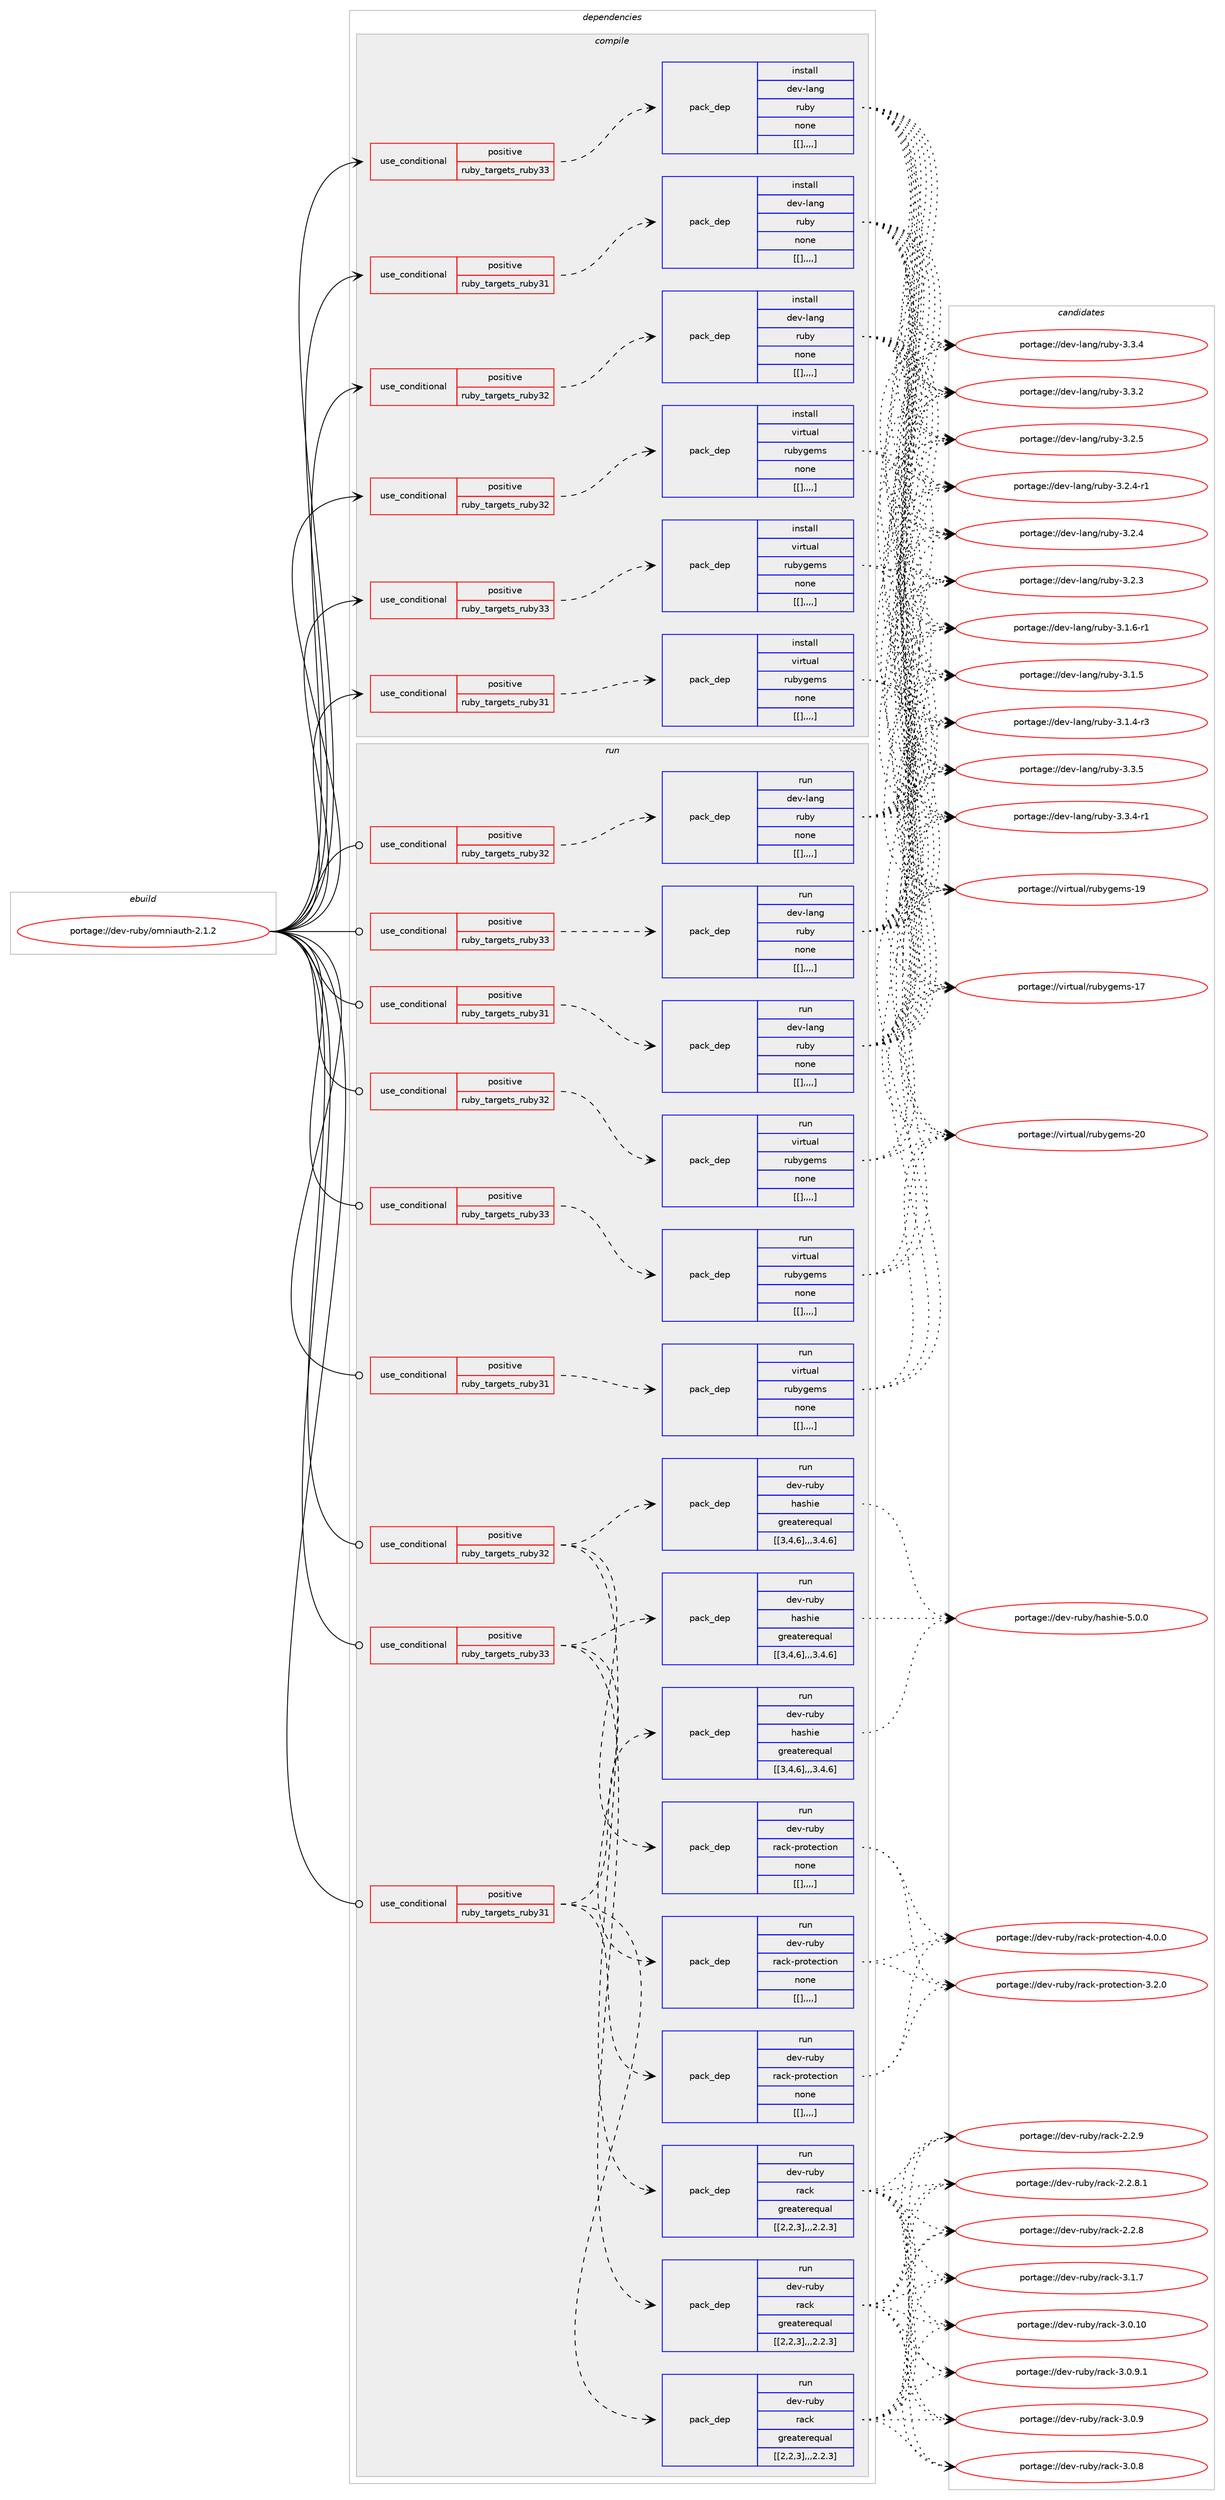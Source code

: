 digraph prolog {

# *************
# Graph options
# *************

newrank=true;
concentrate=true;
compound=true;
graph [rankdir=LR,fontname=Helvetica,fontsize=10,ranksep=1.5];#, ranksep=2.5, nodesep=0.2];
edge  [arrowhead=vee];
node  [fontname=Helvetica,fontsize=10];

# **********
# The ebuild
# **********

subgraph cluster_leftcol {
color=gray;
label=<<i>ebuild</i>>;
id [label="portage://dev-ruby/omniauth-2.1.2", color=red, width=4, href="../dev-ruby/omniauth-2.1.2.svg"];
}

# ****************
# The dependencies
# ****************

subgraph cluster_midcol {
color=gray;
label=<<i>dependencies</i>>;
subgraph cluster_compile {
fillcolor="#eeeeee";
style=filled;
label=<<i>compile</i>>;
subgraph cond53482 {
dependency196079 [label=<<TABLE BORDER="0" CELLBORDER="1" CELLSPACING="0" CELLPADDING="4"><TR><TD ROWSPAN="3" CELLPADDING="10">use_conditional</TD></TR><TR><TD>positive</TD></TR><TR><TD>ruby_targets_ruby31</TD></TR></TABLE>>, shape=none, color=red];
subgraph pack141252 {
dependency196080 [label=<<TABLE BORDER="0" CELLBORDER="1" CELLSPACING="0" CELLPADDING="4" WIDTH="220"><TR><TD ROWSPAN="6" CELLPADDING="30">pack_dep</TD></TR><TR><TD WIDTH="110">install</TD></TR><TR><TD>dev-lang</TD></TR><TR><TD>ruby</TD></TR><TR><TD>none</TD></TR><TR><TD>[[],,,,]</TD></TR></TABLE>>, shape=none, color=blue];
}
dependency196079:e -> dependency196080:w [weight=20,style="dashed",arrowhead="vee"];
}
id:e -> dependency196079:w [weight=20,style="solid",arrowhead="vee"];
subgraph cond53483 {
dependency196081 [label=<<TABLE BORDER="0" CELLBORDER="1" CELLSPACING="0" CELLPADDING="4"><TR><TD ROWSPAN="3" CELLPADDING="10">use_conditional</TD></TR><TR><TD>positive</TD></TR><TR><TD>ruby_targets_ruby31</TD></TR></TABLE>>, shape=none, color=red];
subgraph pack141253 {
dependency196082 [label=<<TABLE BORDER="0" CELLBORDER="1" CELLSPACING="0" CELLPADDING="4" WIDTH="220"><TR><TD ROWSPAN="6" CELLPADDING="30">pack_dep</TD></TR><TR><TD WIDTH="110">install</TD></TR><TR><TD>virtual</TD></TR><TR><TD>rubygems</TD></TR><TR><TD>none</TD></TR><TR><TD>[[],,,,]</TD></TR></TABLE>>, shape=none, color=blue];
}
dependency196081:e -> dependency196082:w [weight=20,style="dashed",arrowhead="vee"];
}
id:e -> dependency196081:w [weight=20,style="solid",arrowhead="vee"];
subgraph cond53484 {
dependency196083 [label=<<TABLE BORDER="0" CELLBORDER="1" CELLSPACING="0" CELLPADDING="4"><TR><TD ROWSPAN="3" CELLPADDING="10">use_conditional</TD></TR><TR><TD>positive</TD></TR><TR><TD>ruby_targets_ruby32</TD></TR></TABLE>>, shape=none, color=red];
subgraph pack141254 {
dependency196084 [label=<<TABLE BORDER="0" CELLBORDER="1" CELLSPACING="0" CELLPADDING="4" WIDTH="220"><TR><TD ROWSPAN="6" CELLPADDING="30">pack_dep</TD></TR><TR><TD WIDTH="110">install</TD></TR><TR><TD>dev-lang</TD></TR><TR><TD>ruby</TD></TR><TR><TD>none</TD></TR><TR><TD>[[],,,,]</TD></TR></TABLE>>, shape=none, color=blue];
}
dependency196083:e -> dependency196084:w [weight=20,style="dashed",arrowhead="vee"];
}
id:e -> dependency196083:w [weight=20,style="solid",arrowhead="vee"];
subgraph cond53485 {
dependency196085 [label=<<TABLE BORDER="0" CELLBORDER="1" CELLSPACING="0" CELLPADDING="4"><TR><TD ROWSPAN="3" CELLPADDING="10">use_conditional</TD></TR><TR><TD>positive</TD></TR><TR><TD>ruby_targets_ruby32</TD></TR></TABLE>>, shape=none, color=red];
subgraph pack141255 {
dependency196086 [label=<<TABLE BORDER="0" CELLBORDER="1" CELLSPACING="0" CELLPADDING="4" WIDTH="220"><TR><TD ROWSPAN="6" CELLPADDING="30">pack_dep</TD></TR><TR><TD WIDTH="110">install</TD></TR><TR><TD>virtual</TD></TR><TR><TD>rubygems</TD></TR><TR><TD>none</TD></TR><TR><TD>[[],,,,]</TD></TR></TABLE>>, shape=none, color=blue];
}
dependency196085:e -> dependency196086:w [weight=20,style="dashed",arrowhead="vee"];
}
id:e -> dependency196085:w [weight=20,style="solid",arrowhead="vee"];
subgraph cond53486 {
dependency196087 [label=<<TABLE BORDER="0" CELLBORDER="1" CELLSPACING="0" CELLPADDING="4"><TR><TD ROWSPAN="3" CELLPADDING="10">use_conditional</TD></TR><TR><TD>positive</TD></TR><TR><TD>ruby_targets_ruby33</TD></TR></TABLE>>, shape=none, color=red];
subgraph pack141256 {
dependency196088 [label=<<TABLE BORDER="0" CELLBORDER="1" CELLSPACING="0" CELLPADDING="4" WIDTH="220"><TR><TD ROWSPAN="6" CELLPADDING="30">pack_dep</TD></TR><TR><TD WIDTH="110">install</TD></TR><TR><TD>dev-lang</TD></TR><TR><TD>ruby</TD></TR><TR><TD>none</TD></TR><TR><TD>[[],,,,]</TD></TR></TABLE>>, shape=none, color=blue];
}
dependency196087:e -> dependency196088:w [weight=20,style="dashed",arrowhead="vee"];
}
id:e -> dependency196087:w [weight=20,style="solid",arrowhead="vee"];
subgraph cond53487 {
dependency196089 [label=<<TABLE BORDER="0" CELLBORDER="1" CELLSPACING="0" CELLPADDING="4"><TR><TD ROWSPAN="3" CELLPADDING="10">use_conditional</TD></TR><TR><TD>positive</TD></TR><TR><TD>ruby_targets_ruby33</TD></TR></TABLE>>, shape=none, color=red];
subgraph pack141257 {
dependency196090 [label=<<TABLE BORDER="0" CELLBORDER="1" CELLSPACING="0" CELLPADDING="4" WIDTH="220"><TR><TD ROWSPAN="6" CELLPADDING="30">pack_dep</TD></TR><TR><TD WIDTH="110">install</TD></TR><TR><TD>virtual</TD></TR><TR><TD>rubygems</TD></TR><TR><TD>none</TD></TR><TR><TD>[[],,,,]</TD></TR></TABLE>>, shape=none, color=blue];
}
dependency196089:e -> dependency196090:w [weight=20,style="dashed",arrowhead="vee"];
}
id:e -> dependency196089:w [weight=20,style="solid",arrowhead="vee"];
}
subgraph cluster_compileandrun {
fillcolor="#eeeeee";
style=filled;
label=<<i>compile and run</i>>;
}
subgraph cluster_run {
fillcolor="#eeeeee";
style=filled;
label=<<i>run</i>>;
subgraph cond53488 {
dependency196091 [label=<<TABLE BORDER="0" CELLBORDER="1" CELLSPACING="0" CELLPADDING="4"><TR><TD ROWSPAN="3" CELLPADDING="10">use_conditional</TD></TR><TR><TD>positive</TD></TR><TR><TD>ruby_targets_ruby31</TD></TR></TABLE>>, shape=none, color=red];
subgraph pack141258 {
dependency196092 [label=<<TABLE BORDER="0" CELLBORDER="1" CELLSPACING="0" CELLPADDING="4" WIDTH="220"><TR><TD ROWSPAN="6" CELLPADDING="30">pack_dep</TD></TR><TR><TD WIDTH="110">run</TD></TR><TR><TD>dev-lang</TD></TR><TR><TD>ruby</TD></TR><TR><TD>none</TD></TR><TR><TD>[[],,,,]</TD></TR></TABLE>>, shape=none, color=blue];
}
dependency196091:e -> dependency196092:w [weight=20,style="dashed",arrowhead="vee"];
}
id:e -> dependency196091:w [weight=20,style="solid",arrowhead="odot"];
subgraph cond53489 {
dependency196093 [label=<<TABLE BORDER="0" CELLBORDER="1" CELLSPACING="0" CELLPADDING="4"><TR><TD ROWSPAN="3" CELLPADDING="10">use_conditional</TD></TR><TR><TD>positive</TD></TR><TR><TD>ruby_targets_ruby31</TD></TR></TABLE>>, shape=none, color=red];
subgraph pack141259 {
dependency196094 [label=<<TABLE BORDER="0" CELLBORDER="1" CELLSPACING="0" CELLPADDING="4" WIDTH="220"><TR><TD ROWSPAN="6" CELLPADDING="30">pack_dep</TD></TR><TR><TD WIDTH="110">run</TD></TR><TR><TD>dev-ruby</TD></TR><TR><TD>rack</TD></TR><TR><TD>greaterequal</TD></TR><TR><TD>[[2,2,3],,,2.2.3]</TD></TR></TABLE>>, shape=none, color=blue];
}
dependency196093:e -> dependency196094:w [weight=20,style="dashed",arrowhead="vee"];
subgraph pack141260 {
dependency196095 [label=<<TABLE BORDER="0" CELLBORDER="1" CELLSPACING="0" CELLPADDING="4" WIDTH="220"><TR><TD ROWSPAN="6" CELLPADDING="30">pack_dep</TD></TR><TR><TD WIDTH="110">run</TD></TR><TR><TD>dev-ruby</TD></TR><TR><TD>rack-protection</TD></TR><TR><TD>none</TD></TR><TR><TD>[[],,,,]</TD></TR></TABLE>>, shape=none, color=blue];
}
dependency196093:e -> dependency196095:w [weight=20,style="dashed",arrowhead="vee"];
subgraph pack141261 {
dependency196096 [label=<<TABLE BORDER="0" CELLBORDER="1" CELLSPACING="0" CELLPADDING="4" WIDTH="220"><TR><TD ROWSPAN="6" CELLPADDING="30">pack_dep</TD></TR><TR><TD WIDTH="110">run</TD></TR><TR><TD>dev-ruby</TD></TR><TR><TD>hashie</TD></TR><TR><TD>greaterequal</TD></TR><TR><TD>[[3,4,6],,,3.4.6]</TD></TR></TABLE>>, shape=none, color=blue];
}
dependency196093:e -> dependency196096:w [weight=20,style="dashed",arrowhead="vee"];
}
id:e -> dependency196093:w [weight=20,style="solid",arrowhead="odot"];
subgraph cond53490 {
dependency196097 [label=<<TABLE BORDER="0" CELLBORDER="1" CELLSPACING="0" CELLPADDING="4"><TR><TD ROWSPAN="3" CELLPADDING="10">use_conditional</TD></TR><TR><TD>positive</TD></TR><TR><TD>ruby_targets_ruby31</TD></TR></TABLE>>, shape=none, color=red];
subgraph pack141262 {
dependency196098 [label=<<TABLE BORDER="0" CELLBORDER="1" CELLSPACING="0" CELLPADDING="4" WIDTH="220"><TR><TD ROWSPAN="6" CELLPADDING="30">pack_dep</TD></TR><TR><TD WIDTH="110">run</TD></TR><TR><TD>virtual</TD></TR><TR><TD>rubygems</TD></TR><TR><TD>none</TD></TR><TR><TD>[[],,,,]</TD></TR></TABLE>>, shape=none, color=blue];
}
dependency196097:e -> dependency196098:w [weight=20,style="dashed",arrowhead="vee"];
}
id:e -> dependency196097:w [weight=20,style="solid",arrowhead="odot"];
subgraph cond53491 {
dependency196099 [label=<<TABLE BORDER="0" CELLBORDER="1" CELLSPACING="0" CELLPADDING="4"><TR><TD ROWSPAN="3" CELLPADDING="10">use_conditional</TD></TR><TR><TD>positive</TD></TR><TR><TD>ruby_targets_ruby32</TD></TR></TABLE>>, shape=none, color=red];
subgraph pack141263 {
dependency196100 [label=<<TABLE BORDER="0" CELLBORDER="1" CELLSPACING="0" CELLPADDING="4" WIDTH="220"><TR><TD ROWSPAN="6" CELLPADDING="30">pack_dep</TD></TR><TR><TD WIDTH="110">run</TD></TR><TR><TD>dev-lang</TD></TR><TR><TD>ruby</TD></TR><TR><TD>none</TD></TR><TR><TD>[[],,,,]</TD></TR></TABLE>>, shape=none, color=blue];
}
dependency196099:e -> dependency196100:w [weight=20,style="dashed",arrowhead="vee"];
}
id:e -> dependency196099:w [weight=20,style="solid",arrowhead="odot"];
subgraph cond53492 {
dependency196101 [label=<<TABLE BORDER="0" CELLBORDER="1" CELLSPACING="0" CELLPADDING="4"><TR><TD ROWSPAN="3" CELLPADDING="10">use_conditional</TD></TR><TR><TD>positive</TD></TR><TR><TD>ruby_targets_ruby32</TD></TR></TABLE>>, shape=none, color=red];
subgraph pack141264 {
dependency196102 [label=<<TABLE BORDER="0" CELLBORDER="1" CELLSPACING="0" CELLPADDING="4" WIDTH="220"><TR><TD ROWSPAN="6" CELLPADDING="30">pack_dep</TD></TR><TR><TD WIDTH="110">run</TD></TR><TR><TD>dev-ruby</TD></TR><TR><TD>rack</TD></TR><TR><TD>greaterequal</TD></TR><TR><TD>[[2,2,3],,,2.2.3]</TD></TR></TABLE>>, shape=none, color=blue];
}
dependency196101:e -> dependency196102:w [weight=20,style="dashed",arrowhead="vee"];
subgraph pack141265 {
dependency196103 [label=<<TABLE BORDER="0" CELLBORDER="1" CELLSPACING="0" CELLPADDING="4" WIDTH="220"><TR><TD ROWSPAN="6" CELLPADDING="30">pack_dep</TD></TR><TR><TD WIDTH="110">run</TD></TR><TR><TD>dev-ruby</TD></TR><TR><TD>rack-protection</TD></TR><TR><TD>none</TD></TR><TR><TD>[[],,,,]</TD></TR></TABLE>>, shape=none, color=blue];
}
dependency196101:e -> dependency196103:w [weight=20,style="dashed",arrowhead="vee"];
subgraph pack141266 {
dependency196104 [label=<<TABLE BORDER="0" CELLBORDER="1" CELLSPACING="0" CELLPADDING="4" WIDTH="220"><TR><TD ROWSPAN="6" CELLPADDING="30">pack_dep</TD></TR><TR><TD WIDTH="110">run</TD></TR><TR><TD>dev-ruby</TD></TR><TR><TD>hashie</TD></TR><TR><TD>greaterequal</TD></TR><TR><TD>[[3,4,6],,,3.4.6]</TD></TR></TABLE>>, shape=none, color=blue];
}
dependency196101:e -> dependency196104:w [weight=20,style="dashed",arrowhead="vee"];
}
id:e -> dependency196101:w [weight=20,style="solid",arrowhead="odot"];
subgraph cond53493 {
dependency196105 [label=<<TABLE BORDER="0" CELLBORDER="1" CELLSPACING="0" CELLPADDING="4"><TR><TD ROWSPAN="3" CELLPADDING="10">use_conditional</TD></TR><TR><TD>positive</TD></TR><TR><TD>ruby_targets_ruby32</TD></TR></TABLE>>, shape=none, color=red];
subgraph pack141267 {
dependency196106 [label=<<TABLE BORDER="0" CELLBORDER="1" CELLSPACING="0" CELLPADDING="4" WIDTH="220"><TR><TD ROWSPAN="6" CELLPADDING="30">pack_dep</TD></TR><TR><TD WIDTH="110">run</TD></TR><TR><TD>virtual</TD></TR><TR><TD>rubygems</TD></TR><TR><TD>none</TD></TR><TR><TD>[[],,,,]</TD></TR></TABLE>>, shape=none, color=blue];
}
dependency196105:e -> dependency196106:w [weight=20,style="dashed",arrowhead="vee"];
}
id:e -> dependency196105:w [weight=20,style="solid",arrowhead="odot"];
subgraph cond53494 {
dependency196107 [label=<<TABLE BORDER="0" CELLBORDER="1" CELLSPACING="0" CELLPADDING="4"><TR><TD ROWSPAN="3" CELLPADDING="10">use_conditional</TD></TR><TR><TD>positive</TD></TR><TR><TD>ruby_targets_ruby33</TD></TR></TABLE>>, shape=none, color=red];
subgraph pack141268 {
dependency196108 [label=<<TABLE BORDER="0" CELLBORDER="1" CELLSPACING="0" CELLPADDING="4" WIDTH="220"><TR><TD ROWSPAN="6" CELLPADDING="30">pack_dep</TD></TR><TR><TD WIDTH="110">run</TD></TR><TR><TD>dev-lang</TD></TR><TR><TD>ruby</TD></TR><TR><TD>none</TD></TR><TR><TD>[[],,,,]</TD></TR></TABLE>>, shape=none, color=blue];
}
dependency196107:e -> dependency196108:w [weight=20,style="dashed",arrowhead="vee"];
}
id:e -> dependency196107:w [weight=20,style="solid",arrowhead="odot"];
subgraph cond53495 {
dependency196109 [label=<<TABLE BORDER="0" CELLBORDER="1" CELLSPACING="0" CELLPADDING="4"><TR><TD ROWSPAN="3" CELLPADDING="10">use_conditional</TD></TR><TR><TD>positive</TD></TR><TR><TD>ruby_targets_ruby33</TD></TR></TABLE>>, shape=none, color=red];
subgraph pack141269 {
dependency196110 [label=<<TABLE BORDER="0" CELLBORDER="1" CELLSPACING="0" CELLPADDING="4" WIDTH="220"><TR><TD ROWSPAN="6" CELLPADDING="30">pack_dep</TD></TR><TR><TD WIDTH="110">run</TD></TR><TR><TD>dev-ruby</TD></TR><TR><TD>rack</TD></TR><TR><TD>greaterequal</TD></TR><TR><TD>[[2,2,3],,,2.2.3]</TD></TR></TABLE>>, shape=none, color=blue];
}
dependency196109:e -> dependency196110:w [weight=20,style="dashed",arrowhead="vee"];
subgraph pack141270 {
dependency196111 [label=<<TABLE BORDER="0" CELLBORDER="1" CELLSPACING="0" CELLPADDING="4" WIDTH="220"><TR><TD ROWSPAN="6" CELLPADDING="30">pack_dep</TD></TR><TR><TD WIDTH="110">run</TD></TR><TR><TD>dev-ruby</TD></TR><TR><TD>rack-protection</TD></TR><TR><TD>none</TD></TR><TR><TD>[[],,,,]</TD></TR></TABLE>>, shape=none, color=blue];
}
dependency196109:e -> dependency196111:w [weight=20,style="dashed",arrowhead="vee"];
subgraph pack141271 {
dependency196112 [label=<<TABLE BORDER="0" CELLBORDER="1" CELLSPACING="0" CELLPADDING="4" WIDTH="220"><TR><TD ROWSPAN="6" CELLPADDING="30">pack_dep</TD></TR><TR><TD WIDTH="110">run</TD></TR><TR><TD>dev-ruby</TD></TR><TR><TD>hashie</TD></TR><TR><TD>greaterequal</TD></TR><TR><TD>[[3,4,6],,,3.4.6]</TD></TR></TABLE>>, shape=none, color=blue];
}
dependency196109:e -> dependency196112:w [weight=20,style="dashed",arrowhead="vee"];
}
id:e -> dependency196109:w [weight=20,style="solid",arrowhead="odot"];
subgraph cond53496 {
dependency196113 [label=<<TABLE BORDER="0" CELLBORDER="1" CELLSPACING="0" CELLPADDING="4"><TR><TD ROWSPAN="3" CELLPADDING="10">use_conditional</TD></TR><TR><TD>positive</TD></TR><TR><TD>ruby_targets_ruby33</TD></TR></TABLE>>, shape=none, color=red];
subgraph pack141272 {
dependency196114 [label=<<TABLE BORDER="0" CELLBORDER="1" CELLSPACING="0" CELLPADDING="4" WIDTH="220"><TR><TD ROWSPAN="6" CELLPADDING="30">pack_dep</TD></TR><TR><TD WIDTH="110">run</TD></TR><TR><TD>virtual</TD></TR><TR><TD>rubygems</TD></TR><TR><TD>none</TD></TR><TR><TD>[[],,,,]</TD></TR></TABLE>>, shape=none, color=blue];
}
dependency196113:e -> dependency196114:w [weight=20,style="dashed",arrowhead="vee"];
}
id:e -> dependency196113:w [weight=20,style="solid",arrowhead="odot"];
}
}

# **************
# The candidates
# **************

subgraph cluster_choices {
rank=same;
color=gray;
label=<<i>candidates</i>>;

subgraph choice141252 {
color=black;
nodesep=1;
choice10010111845108971101034711411798121455146514653 [label="portage://dev-lang/ruby-3.3.5", color=red, width=4,href="../dev-lang/ruby-3.3.5.svg"];
choice100101118451089711010347114117981214551465146524511449 [label="portage://dev-lang/ruby-3.3.4-r1", color=red, width=4,href="../dev-lang/ruby-3.3.4-r1.svg"];
choice10010111845108971101034711411798121455146514652 [label="portage://dev-lang/ruby-3.3.4", color=red, width=4,href="../dev-lang/ruby-3.3.4.svg"];
choice10010111845108971101034711411798121455146514650 [label="portage://dev-lang/ruby-3.3.2", color=red, width=4,href="../dev-lang/ruby-3.3.2.svg"];
choice10010111845108971101034711411798121455146504653 [label="portage://dev-lang/ruby-3.2.5", color=red, width=4,href="../dev-lang/ruby-3.2.5.svg"];
choice100101118451089711010347114117981214551465046524511449 [label="portage://dev-lang/ruby-3.2.4-r1", color=red, width=4,href="../dev-lang/ruby-3.2.4-r1.svg"];
choice10010111845108971101034711411798121455146504652 [label="portage://dev-lang/ruby-3.2.4", color=red, width=4,href="../dev-lang/ruby-3.2.4.svg"];
choice10010111845108971101034711411798121455146504651 [label="portage://dev-lang/ruby-3.2.3", color=red, width=4,href="../dev-lang/ruby-3.2.3.svg"];
choice100101118451089711010347114117981214551464946544511449 [label="portage://dev-lang/ruby-3.1.6-r1", color=red, width=4,href="../dev-lang/ruby-3.1.6-r1.svg"];
choice10010111845108971101034711411798121455146494653 [label="portage://dev-lang/ruby-3.1.5", color=red, width=4,href="../dev-lang/ruby-3.1.5.svg"];
choice100101118451089711010347114117981214551464946524511451 [label="portage://dev-lang/ruby-3.1.4-r3", color=red, width=4,href="../dev-lang/ruby-3.1.4-r3.svg"];
dependency196080:e -> choice10010111845108971101034711411798121455146514653:w [style=dotted,weight="100"];
dependency196080:e -> choice100101118451089711010347114117981214551465146524511449:w [style=dotted,weight="100"];
dependency196080:e -> choice10010111845108971101034711411798121455146514652:w [style=dotted,weight="100"];
dependency196080:e -> choice10010111845108971101034711411798121455146514650:w [style=dotted,weight="100"];
dependency196080:e -> choice10010111845108971101034711411798121455146504653:w [style=dotted,weight="100"];
dependency196080:e -> choice100101118451089711010347114117981214551465046524511449:w [style=dotted,weight="100"];
dependency196080:e -> choice10010111845108971101034711411798121455146504652:w [style=dotted,weight="100"];
dependency196080:e -> choice10010111845108971101034711411798121455146504651:w [style=dotted,weight="100"];
dependency196080:e -> choice100101118451089711010347114117981214551464946544511449:w [style=dotted,weight="100"];
dependency196080:e -> choice10010111845108971101034711411798121455146494653:w [style=dotted,weight="100"];
dependency196080:e -> choice100101118451089711010347114117981214551464946524511451:w [style=dotted,weight="100"];
}
subgraph choice141253 {
color=black;
nodesep=1;
choice118105114116117971084711411798121103101109115455048 [label="portage://virtual/rubygems-20", color=red, width=4,href="../virtual/rubygems-20.svg"];
choice118105114116117971084711411798121103101109115454957 [label="portage://virtual/rubygems-19", color=red, width=4,href="../virtual/rubygems-19.svg"];
choice118105114116117971084711411798121103101109115454955 [label="portage://virtual/rubygems-17", color=red, width=4,href="../virtual/rubygems-17.svg"];
dependency196082:e -> choice118105114116117971084711411798121103101109115455048:w [style=dotted,weight="100"];
dependency196082:e -> choice118105114116117971084711411798121103101109115454957:w [style=dotted,weight="100"];
dependency196082:e -> choice118105114116117971084711411798121103101109115454955:w [style=dotted,weight="100"];
}
subgraph choice141254 {
color=black;
nodesep=1;
choice10010111845108971101034711411798121455146514653 [label="portage://dev-lang/ruby-3.3.5", color=red, width=4,href="../dev-lang/ruby-3.3.5.svg"];
choice100101118451089711010347114117981214551465146524511449 [label="portage://dev-lang/ruby-3.3.4-r1", color=red, width=4,href="../dev-lang/ruby-3.3.4-r1.svg"];
choice10010111845108971101034711411798121455146514652 [label="portage://dev-lang/ruby-3.3.4", color=red, width=4,href="../dev-lang/ruby-3.3.4.svg"];
choice10010111845108971101034711411798121455146514650 [label="portage://dev-lang/ruby-3.3.2", color=red, width=4,href="../dev-lang/ruby-3.3.2.svg"];
choice10010111845108971101034711411798121455146504653 [label="portage://dev-lang/ruby-3.2.5", color=red, width=4,href="../dev-lang/ruby-3.2.5.svg"];
choice100101118451089711010347114117981214551465046524511449 [label="portage://dev-lang/ruby-3.2.4-r1", color=red, width=4,href="../dev-lang/ruby-3.2.4-r1.svg"];
choice10010111845108971101034711411798121455146504652 [label="portage://dev-lang/ruby-3.2.4", color=red, width=4,href="../dev-lang/ruby-3.2.4.svg"];
choice10010111845108971101034711411798121455146504651 [label="portage://dev-lang/ruby-3.2.3", color=red, width=4,href="../dev-lang/ruby-3.2.3.svg"];
choice100101118451089711010347114117981214551464946544511449 [label="portage://dev-lang/ruby-3.1.6-r1", color=red, width=4,href="../dev-lang/ruby-3.1.6-r1.svg"];
choice10010111845108971101034711411798121455146494653 [label="portage://dev-lang/ruby-3.1.5", color=red, width=4,href="../dev-lang/ruby-3.1.5.svg"];
choice100101118451089711010347114117981214551464946524511451 [label="portage://dev-lang/ruby-3.1.4-r3", color=red, width=4,href="../dev-lang/ruby-3.1.4-r3.svg"];
dependency196084:e -> choice10010111845108971101034711411798121455146514653:w [style=dotted,weight="100"];
dependency196084:e -> choice100101118451089711010347114117981214551465146524511449:w [style=dotted,weight="100"];
dependency196084:e -> choice10010111845108971101034711411798121455146514652:w [style=dotted,weight="100"];
dependency196084:e -> choice10010111845108971101034711411798121455146514650:w [style=dotted,weight="100"];
dependency196084:e -> choice10010111845108971101034711411798121455146504653:w [style=dotted,weight="100"];
dependency196084:e -> choice100101118451089711010347114117981214551465046524511449:w [style=dotted,weight="100"];
dependency196084:e -> choice10010111845108971101034711411798121455146504652:w [style=dotted,weight="100"];
dependency196084:e -> choice10010111845108971101034711411798121455146504651:w [style=dotted,weight="100"];
dependency196084:e -> choice100101118451089711010347114117981214551464946544511449:w [style=dotted,weight="100"];
dependency196084:e -> choice10010111845108971101034711411798121455146494653:w [style=dotted,weight="100"];
dependency196084:e -> choice100101118451089711010347114117981214551464946524511451:w [style=dotted,weight="100"];
}
subgraph choice141255 {
color=black;
nodesep=1;
choice118105114116117971084711411798121103101109115455048 [label="portage://virtual/rubygems-20", color=red, width=4,href="../virtual/rubygems-20.svg"];
choice118105114116117971084711411798121103101109115454957 [label="portage://virtual/rubygems-19", color=red, width=4,href="../virtual/rubygems-19.svg"];
choice118105114116117971084711411798121103101109115454955 [label="portage://virtual/rubygems-17", color=red, width=4,href="../virtual/rubygems-17.svg"];
dependency196086:e -> choice118105114116117971084711411798121103101109115455048:w [style=dotted,weight="100"];
dependency196086:e -> choice118105114116117971084711411798121103101109115454957:w [style=dotted,weight="100"];
dependency196086:e -> choice118105114116117971084711411798121103101109115454955:w [style=dotted,weight="100"];
}
subgraph choice141256 {
color=black;
nodesep=1;
choice10010111845108971101034711411798121455146514653 [label="portage://dev-lang/ruby-3.3.5", color=red, width=4,href="../dev-lang/ruby-3.3.5.svg"];
choice100101118451089711010347114117981214551465146524511449 [label="portage://dev-lang/ruby-3.3.4-r1", color=red, width=4,href="../dev-lang/ruby-3.3.4-r1.svg"];
choice10010111845108971101034711411798121455146514652 [label="portage://dev-lang/ruby-3.3.4", color=red, width=4,href="../dev-lang/ruby-3.3.4.svg"];
choice10010111845108971101034711411798121455146514650 [label="portage://dev-lang/ruby-3.3.2", color=red, width=4,href="../dev-lang/ruby-3.3.2.svg"];
choice10010111845108971101034711411798121455146504653 [label="portage://dev-lang/ruby-3.2.5", color=red, width=4,href="../dev-lang/ruby-3.2.5.svg"];
choice100101118451089711010347114117981214551465046524511449 [label="portage://dev-lang/ruby-3.2.4-r1", color=red, width=4,href="../dev-lang/ruby-3.2.4-r1.svg"];
choice10010111845108971101034711411798121455146504652 [label="portage://dev-lang/ruby-3.2.4", color=red, width=4,href="../dev-lang/ruby-3.2.4.svg"];
choice10010111845108971101034711411798121455146504651 [label="portage://dev-lang/ruby-3.2.3", color=red, width=4,href="../dev-lang/ruby-3.2.3.svg"];
choice100101118451089711010347114117981214551464946544511449 [label="portage://dev-lang/ruby-3.1.6-r1", color=red, width=4,href="../dev-lang/ruby-3.1.6-r1.svg"];
choice10010111845108971101034711411798121455146494653 [label="portage://dev-lang/ruby-3.1.5", color=red, width=4,href="../dev-lang/ruby-3.1.5.svg"];
choice100101118451089711010347114117981214551464946524511451 [label="portage://dev-lang/ruby-3.1.4-r3", color=red, width=4,href="../dev-lang/ruby-3.1.4-r3.svg"];
dependency196088:e -> choice10010111845108971101034711411798121455146514653:w [style=dotted,weight="100"];
dependency196088:e -> choice100101118451089711010347114117981214551465146524511449:w [style=dotted,weight="100"];
dependency196088:e -> choice10010111845108971101034711411798121455146514652:w [style=dotted,weight="100"];
dependency196088:e -> choice10010111845108971101034711411798121455146514650:w [style=dotted,weight="100"];
dependency196088:e -> choice10010111845108971101034711411798121455146504653:w [style=dotted,weight="100"];
dependency196088:e -> choice100101118451089711010347114117981214551465046524511449:w [style=dotted,weight="100"];
dependency196088:e -> choice10010111845108971101034711411798121455146504652:w [style=dotted,weight="100"];
dependency196088:e -> choice10010111845108971101034711411798121455146504651:w [style=dotted,weight="100"];
dependency196088:e -> choice100101118451089711010347114117981214551464946544511449:w [style=dotted,weight="100"];
dependency196088:e -> choice10010111845108971101034711411798121455146494653:w [style=dotted,weight="100"];
dependency196088:e -> choice100101118451089711010347114117981214551464946524511451:w [style=dotted,weight="100"];
}
subgraph choice141257 {
color=black;
nodesep=1;
choice118105114116117971084711411798121103101109115455048 [label="portage://virtual/rubygems-20", color=red, width=4,href="../virtual/rubygems-20.svg"];
choice118105114116117971084711411798121103101109115454957 [label="portage://virtual/rubygems-19", color=red, width=4,href="../virtual/rubygems-19.svg"];
choice118105114116117971084711411798121103101109115454955 [label="portage://virtual/rubygems-17", color=red, width=4,href="../virtual/rubygems-17.svg"];
dependency196090:e -> choice118105114116117971084711411798121103101109115455048:w [style=dotted,weight="100"];
dependency196090:e -> choice118105114116117971084711411798121103101109115454957:w [style=dotted,weight="100"];
dependency196090:e -> choice118105114116117971084711411798121103101109115454955:w [style=dotted,weight="100"];
}
subgraph choice141258 {
color=black;
nodesep=1;
choice10010111845108971101034711411798121455146514653 [label="portage://dev-lang/ruby-3.3.5", color=red, width=4,href="../dev-lang/ruby-3.3.5.svg"];
choice100101118451089711010347114117981214551465146524511449 [label="portage://dev-lang/ruby-3.3.4-r1", color=red, width=4,href="../dev-lang/ruby-3.3.4-r1.svg"];
choice10010111845108971101034711411798121455146514652 [label="portage://dev-lang/ruby-3.3.4", color=red, width=4,href="../dev-lang/ruby-3.3.4.svg"];
choice10010111845108971101034711411798121455146514650 [label="portage://dev-lang/ruby-3.3.2", color=red, width=4,href="../dev-lang/ruby-3.3.2.svg"];
choice10010111845108971101034711411798121455146504653 [label="portage://dev-lang/ruby-3.2.5", color=red, width=4,href="../dev-lang/ruby-3.2.5.svg"];
choice100101118451089711010347114117981214551465046524511449 [label="portage://dev-lang/ruby-3.2.4-r1", color=red, width=4,href="../dev-lang/ruby-3.2.4-r1.svg"];
choice10010111845108971101034711411798121455146504652 [label="portage://dev-lang/ruby-3.2.4", color=red, width=4,href="../dev-lang/ruby-3.2.4.svg"];
choice10010111845108971101034711411798121455146504651 [label="portage://dev-lang/ruby-3.2.3", color=red, width=4,href="../dev-lang/ruby-3.2.3.svg"];
choice100101118451089711010347114117981214551464946544511449 [label="portage://dev-lang/ruby-3.1.6-r1", color=red, width=4,href="../dev-lang/ruby-3.1.6-r1.svg"];
choice10010111845108971101034711411798121455146494653 [label="portage://dev-lang/ruby-3.1.5", color=red, width=4,href="../dev-lang/ruby-3.1.5.svg"];
choice100101118451089711010347114117981214551464946524511451 [label="portage://dev-lang/ruby-3.1.4-r3", color=red, width=4,href="../dev-lang/ruby-3.1.4-r3.svg"];
dependency196092:e -> choice10010111845108971101034711411798121455146514653:w [style=dotted,weight="100"];
dependency196092:e -> choice100101118451089711010347114117981214551465146524511449:w [style=dotted,weight="100"];
dependency196092:e -> choice10010111845108971101034711411798121455146514652:w [style=dotted,weight="100"];
dependency196092:e -> choice10010111845108971101034711411798121455146514650:w [style=dotted,weight="100"];
dependency196092:e -> choice10010111845108971101034711411798121455146504653:w [style=dotted,weight="100"];
dependency196092:e -> choice100101118451089711010347114117981214551465046524511449:w [style=dotted,weight="100"];
dependency196092:e -> choice10010111845108971101034711411798121455146504652:w [style=dotted,weight="100"];
dependency196092:e -> choice10010111845108971101034711411798121455146504651:w [style=dotted,weight="100"];
dependency196092:e -> choice100101118451089711010347114117981214551464946544511449:w [style=dotted,weight="100"];
dependency196092:e -> choice10010111845108971101034711411798121455146494653:w [style=dotted,weight="100"];
dependency196092:e -> choice100101118451089711010347114117981214551464946524511451:w [style=dotted,weight="100"];
}
subgraph choice141259 {
color=black;
nodesep=1;
choice1001011184511411798121471149799107455146494655 [label="portage://dev-ruby/rack-3.1.7", color=red, width=4,href="../dev-ruby/rack-3.1.7.svg"];
choice100101118451141179812147114979910745514648464948 [label="portage://dev-ruby/rack-3.0.10", color=red, width=4,href="../dev-ruby/rack-3.0.10.svg"];
choice10010111845114117981214711497991074551464846574649 [label="portage://dev-ruby/rack-3.0.9.1", color=red, width=4,href="../dev-ruby/rack-3.0.9.1.svg"];
choice1001011184511411798121471149799107455146484657 [label="portage://dev-ruby/rack-3.0.9", color=red, width=4,href="../dev-ruby/rack-3.0.9.svg"];
choice1001011184511411798121471149799107455146484656 [label="portage://dev-ruby/rack-3.0.8", color=red, width=4,href="../dev-ruby/rack-3.0.8.svg"];
choice1001011184511411798121471149799107455046504657 [label="portage://dev-ruby/rack-2.2.9", color=red, width=4,href="../dev-ruby/rack-2.2.9.svg"];
choice10010111845114117981214711497991074550465046564649 [label="portage://dev-ruby/rack-2.2.8.1", color=red, width=4,href="../dev-ruby/rack-2.2.8.1.svg"];
choice1001011184511411798121471149799107455046504656 [label="portage://dev-ruby/rack-2.2.8", color=red, width=4,href="../dev-ruby/rack-2.2.8.svg"];
dependency196094:e -> choice1001011184511411798121471149799107455146494655:w [style=dotted,weight="100"];
dependency196094:e -> choice100101118451141179812147114979910745514648464948:w [style=dotted,weight="100"];
dependency196094:e -> choice10010111845114117981214711497991074551464846574649:w [style=dotted,weight="100"];
dependency196094:e -> choice1001011184511411798121471149799107455146484657:w [style=dotted,weight="100"];
dependency196094:e -> choice1001011184511411798121471149799107455146484656:w [style=dotted,weight="100"];
dependency196094:e -> choice1001011184511411798121471149799107455046504657:w [style=dotted,weight="100"];
dependency196094:e -> choice10010111845114117981214711497991074550465046564649:w [style=dotted,weight="100"];
dependency196094:e -> choice1001011184511411798121471149799107455046504656:w [style=dotted,weight="100"];
}
subgraph choice141260 {
color=black;
nodesep=1;
choice10010111845114117981214711497991074511211411111610199116105111110455246484648 [label="portage://dev-ruby/rack-protection-4.0.0", color=red, width=4,href="../dev-ruby/rack-protection-4.0.0.svg"];
choice10010111845114117981214711497991074511211411111610199116105111110455146504648 [label="portage://dev-ruby/rack-protection-3.2.0", color=red, width=4,href="../dev-ruby/rack-protection-3.2.0.svg"];
dependency196095:e -> choice10010111845114117981214711497991074511211411111610199116105111110455246484648:w [style=dotted,weight="100"];
dependency196095:e -> choice10010111845114117981214711497991074511211411111610199116105111110455146504648:w [style=dotted,weight="100"];
}
subgraph choice141261 {
color=black;
nodesep=1;
choice10010111845114117981214710497115104105101455346484648 [label="portage://dev-ruby/hashie-5.0.0", color=red, width=4,href="../dev-ruby/hashie-5.0.0.svg"];
dependency196096:e -> choice10010111845114117981214710497115104105101455346484648:w [style=dotted,weight="100"];
}
subgraph choice141262 {
color=black;
nodesep=1;
choice118105114116117971084711411798121103101109115455048 [label="portage://virtual/rubygems-20", color=red, width=4,href="../virtual/rubygems-20.svg"];
choice118105114116117971084711411798121103101109115454957 [label="portage://virtual/rubygems-19", color=red, width=4,href="../virtual/rubygems-19.svg"];
choice118105114116117971084711411798121103101109115454955 [label="portage://virtual/rubygems-17", color=red, width=4,href="../virtual/rubygems-17.svg"];
dependency196098:e -> choice118105114116117971084711411798121103101109115455048:w [style=dotted,weight="100"];
dependency196098:e -> choice118105114116117971084711411798121103101109115454957:w [style=dotted,weight="100"];
dependency196098:e -> choice118105114116117971084711411798121103101109115454955:w [style=dotted,weight="100"];
}
subgraph choice141263 {
color=black;
nodesep=1;
choice10010111845108971101034711411798121455146514653 [label="portage://dev-lang/ruby-3.3.5", color=red, width=4,href="../dev-lang/ruby-3.3.5.svg"];
choice100101118451089711010347114117981214551465146524511449 [label="portage://dev-lang/ruby-3.3.4-r1", color=red, width=4,href="../dev-lang/ruby-3.3.4-r1.svg"];
choice10010111845108971101034711411798121455146514652 [label="portage://dev-lang/ruby-3.3.4", color=red, width=4,href="../dev-lang/ruby-3.3.4.svg"];
choice10010111845108971101034711411798121455146514650 [label="portage://dev-lang/ruby-3.3.2", color=red, width=4,href="../dev-lang/ruby-3.3.2.svg"];
choice10010111845108971101034711411798121455146504653 [label="portage://dev-lang/ruby-3.2.5", color=red, width=4,href="../dev-lang/ruby-3.2.5.svg"];
choice100101118451089711010347114117981214551465046524511449 [label="portage://dev-lang/ruby-3.2.4-r1", color=red, width=4,href="../dev-lang/ruby-3.2.4-r1.svg"];
choice10010111845108971101034711411798121455146504652 [label="portage://dev-lang/ruby-3.2.4", color=red, width=4,href="../dev-lang/ruby-3.2.4.svg"];
choice10010111845108971101034711411798121455146504651 [label="portage://dev-lang/ruby-3.2.3", color=red, width=4,href="../dev-lang/ruby-3.2.3.svg"];
choice100101118451089711010347114117981214551464946544511449 [label="portage://dev-lang/ruby-3.1.6-r1", color=red, width=4,href="../dev-lang/ruby-3.1.6-r1.svg"];
choice10010111845108971101034711411798121455146494653 [label="portage://dev-lang/ruby-3.1.5", color=red, width=4,href="../dev-lang/ruby-3.1.5.svg"];
choice100101118451089711010347114117981214551464946524511451 [label="portage://dev-lang/ruby-3.1.4-r3", color=red, width=4,href="../dev-lang/ruby-3.1.4-r3.svg"];
dependency196100:e -> choice10010111845108971101034711411798121455146514653:w [style=dotted,weight="100"];
dependency196100:e -> choice100101118451089711010347114117981214551465146524511449:w [style=dotted,weight="100"];
dependency196100:e -> choice10010111845108971101034711411798121455146514652:w [style=dotted,weight="100"];
dependency196100:e -> choice10010111845108971101034711411798121455146514650:w [style=dotted,weight="100"];
dependency196100:e -> choice10010111845108971101034711411798121455146504653:w [style=dotted,weight="100"];
dependency196100:e -> choice100101118451089711010347114117981214551465046524511449:w [style=dotted,weight="100"];
dependency196100:e -> choice10010111845108971101034711411798121455146504652:w [style=dotted,weight="100"];
dependency196100:e -> choice10010111845108971101034711411798121455146504651:w [style=dotted,weight="100"];
dependency196100:e -> choice100101118451089711010347114117981214551464946544511449:w [style=dotted,weight="100"];
dependency196100:e -> choice10010111845108971101034711411798121455146494653:w [style=dotted,weight="100"];
dependency196100:e -> choice100101118451089711010347114117981214551464946524511451:w [style=dotted,weight="100"];
}
subgraph choice141264 {
color=black;
nodesep=1;
choice1001011184511411798121471149799107455146494655 [label="portage://dev-ruby/rack-3.1.7", color=red, width=4,href="../dev-ruby/rack-3.1.7.svg"];
choice100101118451141179812147114979910745514648464948 [label="portage://dev-ruby/rack-3.0.10", color=red, width=4,href="../dev-ruby/rack-3.0.10.svg"];
choice10010111845114117981214711497991074551464846574649 [label="portage://dev-ruby/rack-3.0.9.1", color=red, width=4,href="../dev-ruby/rack-3.0.9.1.svg"];
choice1001011184511411798121471149799107455146484657 [label="portage://dev-ruby/rack-3.0.9", color=red, width=4,href="../dev-ruby/rack-3.0.9.svg"];
choice1001011184511411798121471149799107455146484656 [label="portage://dev-ruby/rack-3.0.8", color=red, width=4,href="../dev-ruby/rack-3.0.8.svg"];
choice1001011184511411798121471149799107455046504657 [label="portage://dev-ruby/rack-2.2.9", color=red, width=4,href="../dev-ruby/rack-2.2.9.svg"];
choice10010111845114117981214711497991074550465046564649 [label="portage://dev-ruby/rack-2.2.8.1", color=red, width=4,href="../dev-ruby/rack-2.2.8.1.svg"];
choice1001011184511411798121471149799107455046504656 [label="portage://dev-ruby/rack-2.2.8", color=red, width=4,href="../dev-ruby/rack-2.2.8.svg"];
dependency196102:e -> choice1001011184511411798121471149799107455146494655:w [style=dotted,weight="100"];
dependency196102:e -> choice100101118451141179812147114979910745514648464948:w [style=dotted,weight="100"];
dependency196102:e -> choice10010111845114117981214711497991074551464846574649:w [style=dotted,weight="100"];
dependency196102:e -> choice1001011184511411798121471149799107455146484657:w [style=dotted,weight="100"];
dependency196102:e -> choice1001011184511411798121471149799107455146484656:w [style=dotted,weight="100"];
dependency196102:e -> choice1001011184511411798121471149799107455046504657:w [style=dotted,weight="100"];
dependency196102:e -> choice10010111845114117981214711497991074550465046564649:w [style=dotted,weight="100"];
dependency196102:e -> choice1001011184511411798121471149799107455046504656:w [style=dotted,weight="100"];
}
subgraph choice141265 {
color=black;
nodesep=1;
choice10010111845114117981214711497991074511211411111610199116105111110455246484648 [label="portage://dev-ruby/rack-protection-4.0.0", color=red, width=4,href="../dev-ruby/rack-protection-4.0.0.svg"];
choice10010111845114117981214711497991074511211411111610199116105111110455146504648 [label="portage://dev-ruby/rack-protection-3.2.0", color=red, width=4,href="../dev-ruby/rack-protection-3.2.0.svg"];
dependency196103:e -> choice10010111845114117981214711497991074511211411111610199116105111110455246484648:w [style=dotted,weight="100"];
dependency196103:e -> choice10010111845114117981214711497991074511211411111610199116105111110455146504648:w [style=dotted,weight="100"];
}
subgraph choice141266 {
color=black;
nodesep=1;
choice10010111845114117981214710497115104105101455346484648 [label="portage://dev-ruby/hashie-5.0.0", color=red, width=4,href="../dev-ruby/hashie-5.0.0.svg"];
dependency196104:e -> choice10010111845114117981214710497115104105101455346484648:w [style=dotted,weight="100"];
}
subgraph choice141267 {
color=black;
nodesep=1;
choice118105114116117971084711411798121103101109115455048 [label="portage://virtual/rubygems-20", color=red, width=4,href="../virtual/rubygems-20.svg"];
choice118105114116117971084711411798121103101109115454957 [label="portage://virtual/rubygems-19", color=red, width=4,href="../virtual/rubygems-19.svg"];
choice118105114116117971084711411798121103101109115454955 [label="portage://virtual/rubygems-17", color=red, width=4,href="../virtual/rubygems-17.svg"];
dependency196106:e -> choice118105114116117971084711411798121103101109115455048:w [style=dotted,weight="100"];
dependency196106:e -> choice118105114116117971084711411798121103101109115454957:w [style=dotted,weight="100"];
dependency196106:e -> choice118105114116117971084711411798121103101109115454955:w [style=dotted,weight="100"];
}
subgraph choice141268 {
color=black;
nodesep=1;
choice10010111845108971101034711411798121455146514653 [label="portage://dev-lang/ruby-3.3.5", color=red, width=4,href="../dev-lang/ruby-3.3.5.svg"];
choice100101118451089711010347114117981214551465146524511449 [label="portage://dev-lang/ruby-3.3.4-r1", color=red, width=4,href="../dev-lang/ruby-3.3.4-r1.svg"];
choice10010111845108971101034711411798121455146514652 [label="portage://dev-lang/ruby-3.3.4", color=red, width=4,href="../dev-lang/ruby-3.3.4.svg"];
choice10010111845108971101034711411798121455146514650 [label="portage://dev-lang/ruby-3.3.2", color=red, width=4,href="../dev-lang/ruby-3.3.2.svg"];
choice10010111845108971101034711411798121455146504653 [label="portage://dev-lang/ruby-3.2.5", color=red, width=4,href="../dev-lang/ruby-3.2.5.svg"];
choice100101118451089711010347114117981214551465046524511449 [label="portage://dev-lang/ruby-3.2.4-r1", color=red, width=4,href="../dev-lang/ruby-3.2.4-r1.svg"];
choice10010111845108971101034711411798121455146504652 [label="portage://dev-lang/ruby-3.2.4", color=red, width=4,href="../dev-lang/ruby-3.2.4.svg"];
choice10010111845108971101034711411798121455146504651 [label="portage://dev-lang/ruby-3.2.3", color=red, width=4,href="../dev-lang/ruby-3.2.3.svg"];
choice100101118451089711010347114117981214551464946544511449 [label="portage://dev-lang/ruby-3.1.6-r1", color=red, width=4,href="../dev-lang/ruby-3.1.6-r1.svg"];
choice10010111845108971101034711411798121455146494653 [label="portage://dev-lang/ruby-3.1.5", color=red, width=4,href="../dev-lang/ruby-3.1.5.svg"];
choice100101118451089711010347114117981214551464946524511451 [label="portage://dev-lang/ruby-3.1.4-r3", color=red, width=4,href="../dev-lang/ruby-3.1.4-r3.svg"];
dependency196108:e -> choice10010111845108971101034711411798121455146514653:w [style=dotted,weight="100"];
dependency196108:e -> choice100101118451089711010347114117981214551465146524511449:w [style=dotted,weight="100"];
dependency196108:e -> choice10010111845108971101034711411798121455146514652:w [style=dotted,weight="100"];
dependency196108:e -> choice10010111845108971101034711411798121455146514650:w [style=dotted,weight="100"];
dependency196108:e -> choice10010111845108971101034711411798121455146504653:w [style=dotted,weight="100"];
dependency196108:e -> choice100101118451089711010347114117981214551465046524511449:w [style=dotted,weight="100"];
dependency196108:e -> choice10010111845108971101034711411798121455146504652:w [style=dotted,weight="100"];
dependency196108:e -> choice10010111845108971101034711411798121455146504651:w [style=dotted,weight="100"];
dependency196108:e -> choice100101118451089711010347114117981214551464946544511449:w [style=dotted,weight="100"];
dependency196108:e -> choice10010111845108971101034711411798121455146494653:w [style=dotted,weight="100"];
dependency196108:e -> choice100101118451089711010347114117981214551464946524511451:w [style=dotted,weight="100"];
}
subgraph choice141269 {
color=black;
nodesep=1;
choice1001011184511411798121471149799107455146494655 [label="portage://dev-ruby/rack-3.1.7", color=red, width=4,href="../dev-ruby/rack-3.1.7.svg"];
choice100101118451141179812147114979910745514648464948 [label="portage://dev-ruby/rack-3.0.10", color=red, width=4,href="../dev-ruby/rack-3.0.10.svg"];
choice10010111845114117981214711497991074551464846574649 [label="portage://dev-ruby/rack-3.0.9.1", color=red, width=4,href="../dev-ruby/rack-3.0.9.1.svg"];
choice1001011184511411798121471149799107455146484657 [label="portage://dev-ruby/rack-3.0.9", color=red, width=4,href="../dev-ruby/rack-3.0.9.svg"];
choice1001011184511411798121471149799107455146484656 [label="portage://dev-ruby/rack-3.0.8", color=red, width=4,href="../dev-ruby/rack-3.0.8.svg"];
choice1001011184511411798121471149799107455046504657 [label="portage://dev-ruby/rack-2.2.9", color=red, width=4,href="../dev-ruby/rack-2.2.9.svg"];
choice10010111845114117981214711497991074550465046564649 [label="portage://dev-ruby/rack-2.2.8.1", color=red, width=4,href="../dev-ruby/rack-2.2.8.1.svg"];
choice1001011184511411798121471149799107455046504656 [label="portage://dev-ruby/rack-2.2.8", color=red, width=4,href="../dev-ruby/rack-2.2.8.svg"];
dependency196110:e -> choice1001011184511411798121471149799107455146494655:w [style=dotted,weight="100"];
dependency196110:e -> choice100101118451141179812147114979910745514648464948:w [style=dotted,weight="100"];
dependency196110:e -> choice10010111845114117981214711497991074551464846574649:w [style=dotted,weight="100"];
dependency196110:e -> choice1001011184511411798121471149799107455146484657:w [style=dotted,weight="100"];
dependency196110:e -> choice1001011184511411798121471149799107455146484656:w [style=dotted,weight="100"];
dependency196110:e -> choice1001011184511411798121471149799107455046504657:w [style=dotted,weight="100"];
dependency196110:e -> choice10010111845114117981214711497991074550465046564649:w [style=dotted,weight="100"];
dependency196110:e -> choice1001011184511411798121471149799107455046504656:w [style=dotted,weight="100"];
}
subgraph choice141270 {
color=black;
nodesep=1;
choice10010111845114117981214711497991074511211411111610199116105111110455246484648 [label="portage://dev-ruby/rack-protection-4.0.0", color=red, width=4,href="../dev-ruby/rack-protection-4.0.0.svg"];
choice10010111845114117981214711497991074511211411111610199116105111110455146504648 [label="portage://dev-ruby/rack-protection-3.2.0", color=red, width=4,href="../dev-ruby/rack-protection-3.2.0.svg"];
dependency196111:e -> choice10010111845114117981214711497991074511211411111610199116105111110455246484648:w [style=dotted,weight="100"];
dependency196111:e -> choice10010111845114117981214711497991074511211411111610199116105111110455146504648:w [style=dotted,weight="100"];
}
subgraph choice141271 {
color=black;
nodesep=1;
choice10010111845114117981214710497115104105101455346484648 [label="portage://dev-ruby/hashie-5.0.0", color=red, width=4,href="../dev-ruby/hashie-5.0.0.svg"];
dependency196112:e -> choice10010111845114117981214710497115104105101455346484648:w [style=dotted,weight="100"];
}
subgraph choice141272 {
color=black;
nodesep=1;
choice118105114116117971084711411798121103101109115455048 [label="portage://virtual/rubygems-20", color=red, width=4,href="../virtual/rubygems-20.svg"];
choice118105114116117971084711411798121103101109115454957 [label="portage://virtual/rubygems-19", color=red, width=4,href="../virtual/rubygems-19.svg"];
choice118105114116117971084711411798121103101109115454955 [label="portage://virtual/rubygems-17", color=red, width=4,href="../virtual/rubygems-17.svg"];
dependency196114:e -> choice118105114116117971084711411798121103101109115455048:w [style=dotted,weight="100"];
dependency196114:e -> choice118105114116117971084711411798121103101109115454957:w [style=dotted,weight="100"];
dependency196114:e -> choice118105114116117971084711411798121103101109115454955:w [style=dotted,weight="100"];
}
}

}
